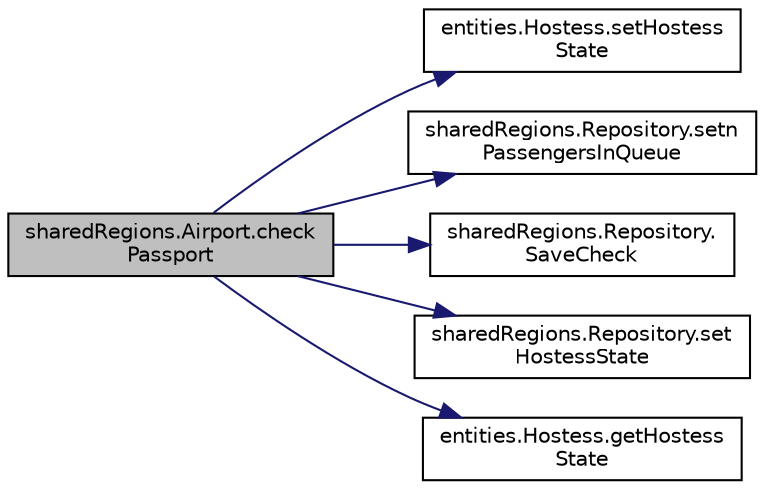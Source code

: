 digraph "sharedRegions.Airport.checkPassport"
{
  edge [fontname="Helvetica",fontsize="10",labelfontname="Helvetica",labelfontsize="10"];
  node [fontname="Helvetica",fontsize="10",shape=record];
  rankdir="LR";
  Node2 [label="sharedRegions.Airport.check\lPassport",height=0.2,width=0.4,color="black", fillcolor="grey75", style="filled", fontcolor="black"];
  Node2 -> Node3 [color="midnightblue",fontsize="10",style="solid",fontname="Helvetica"];
  Node3 [label="entities.Hostess.setHostess\lState",height=0.2,width=0.4,color="black", fillcolor="white", style="filled",URL="$classentities_1_1_hostess.html#ade5532fba6e9d58853c575ded4006507"];
  Node2 -> Node4 [color="midnightblue",fontsize="10",style="solid",fontname="Helvetica"];
  Node4 [label="sharedRegions.Repository.setn\lPassengersInQueue",height=0.2,width=0.4,color="black", fillcolor="white", style="filled",URL="$classshared_regions_1_1_repository.html#afcbe0092a2ca34a1f8c13cd4d37a7bde"];
  Node2 -> Node5 [color="midnightblue",fontsize="10",style="solid",fontname="Helvetica"];
  Node5 [label="sharedRegions.Repository.\lSaveCheck",height=0.2,width=0.4,color="black", fillcolor="white", style="filled",URL="$classshared_regions_1_1_repository.html#a0605714eca9f1b1d33bcf6aa829cca4e"];
  Node2 -> Node6 [color="midnightblue",fontsize="10",style="solid",fontname="Helvetica"];
  Node6 [label="sharedRegions.Repository.set\lHostessState",height=0.2,width=0.4,color="black", fillcolor="white", style="filled",URL="$classshared_regions_1_1_repository.html#aac95a1347f2c12608593f45eb3e7cbdd"];
  Node2 -> Node7 [color="midnightblue",fontsize="10",style="solid",fontname="Helvetica"];
  Node7 [label="entities.Hostess.getHostess\lState",height=0.2,width=0.4,color="black", fillcolor="white", style="filled",URL="$classentities_1_1_hostess.html#acee3f8042f80e5252e6ed73255117d4e"];
}
